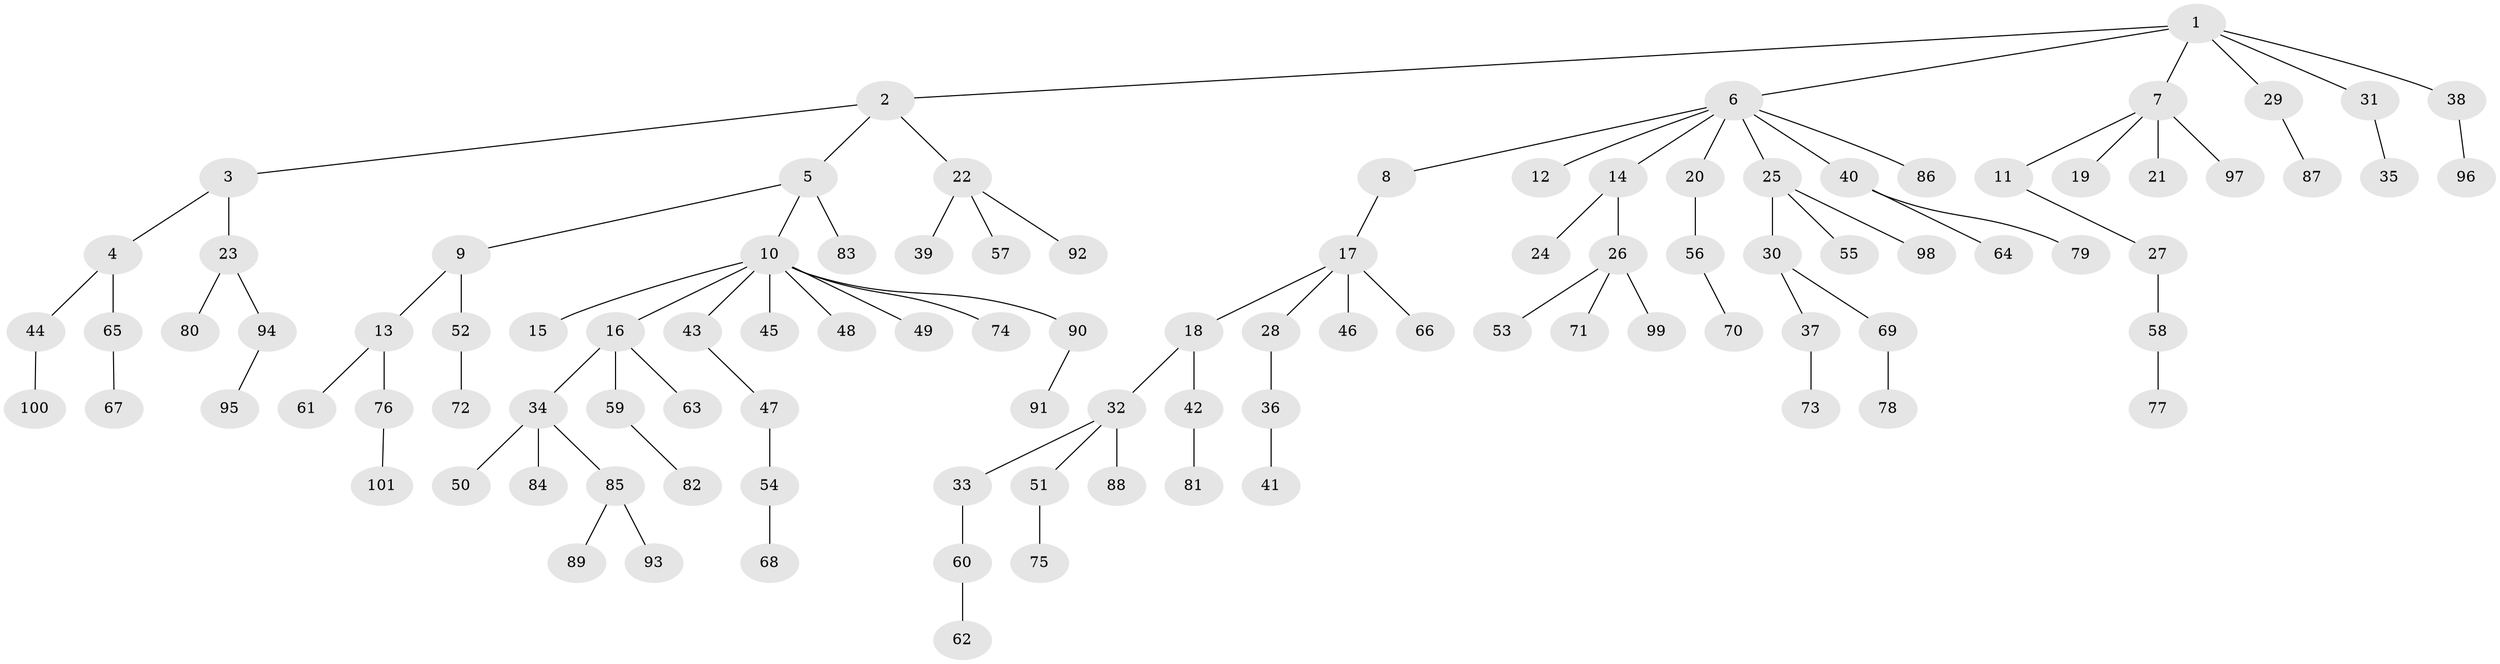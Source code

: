// Generated by graph-tools (version 1.1) at 2025/52/03/09/25 04:52:54]
// undirected, 101 vertices, 100 edges
graph export_dot {
graph [start="1"]
  node [color=gray90,style=filled];
  1;
  2;
  3;
  4;
  5;
  6;
  7;
  8;
  9;
  10;
  11;
  12;
  13;
  14;
  15;
  16;
  17;
  18;
  19;
  20;
  21;
  22;
  23;
  24;
  25;
  26;
  27;
  28;
  29;
  30;
  31;
  32;
  33;
  34;
  35;
  36;
  37;
  38;
  39;
  40;
  41;
  42;
  43;
  44;
  45;
  46;
  47;
  48;
  49;
  50;
  51;
  52;
  53;
  54;
  55;
  56;
  57;
  58;
  59;
  60;
  61;
  62;
  63;
  64;
  65;
  66;
  67;
  68;
  69;
  70;
  71;
  72;
  73;
  74;
  75;
  76;
  77;
  78;
  79;
  80;
  81;
  82;
  83;
  84;
  85;
  86;
  87;
  88;
  89;
  90;
  91;
  92;
  93;
  94;
  95;
  96;
  97;
  98;
  99;
  100;
  101;
  1 -- 2;
  1 -- 6;
  1 -- 7;
  1 -- 29;
  1 -- 31;
  1 -- 38;
  2 -- 3;
  2 -- 5;
  2 -- 22;
  3 -- 4;
  3 -- 23;
  4 -- 44;
  4 -- 65;
  5 -- 9;
  5 -- 10;
  5 -- 83;
  6 -- 8;
  6 -- 12;
  6 -- 14;
  6 -- 20;
  6 -- 25;
  6 -- 40;
  6 -- 86;
  7 -- 11;
  7 -- 19;
  7 -- 21;
  7 -- 97;
  8 -- 17;
  9 -- 13;
  9 -- 52;
  10 -- 15;
  10 -- 16;
  10 -- 43;
  10 -- 45;
  10 -- 48;
  10 -- 49;
  10 -- 74;
  10 -- 90;
  11 -- 27;
  13 -- 61;
  13 -- 76;
  14 -- 24;
  14 -- 26;
  16 -- 34;
  16 -- 59;
  16 -- 63;
  17 -- 18;
  17 -- 28;
  17 -- 46;
  17 -- 66;
  18 -- 32;
  18 -- 42;
  20 -- 56;
  22 -- 39;
  22 -- 57;
  22 -- 92;
  23 -- 80;
  23 -- 94;
  25 -- 30;
  25 -- 55;
  25 -- 98;
  26 -- 53;
  26 -- 71;
  26 -- 99;
  27 -- 58;
  28 -- 36;
  29 -- 87;
  30 -- 37;
  30 -- 69;
  31 -- 35;
  32 -- 33;
  32 -- 51;
  32 -- 88;
  33 -- 60;
  34 -- 50;
  34 -- 84;
  34 -- 85;
  36 -- 41;
  37 -- 73;
  38 -- 96;
  40 -- 64;
  40 -- 79;
  42 -- 81;
  43 -- 47;
  44 -- 100;
  47 -- 54;
  51 -- 75;
  52 -- 72;
  54 -- 68;
  56 -- 70;
  58 -- 77;
  59 -- 82;
  60 -- 62;
  65 -- 67;
  69 -- 78;
  76 -- 101;
  85 -- 89;
  85 -- 93;
  90 -- 91;
  94 -- 95;
}
